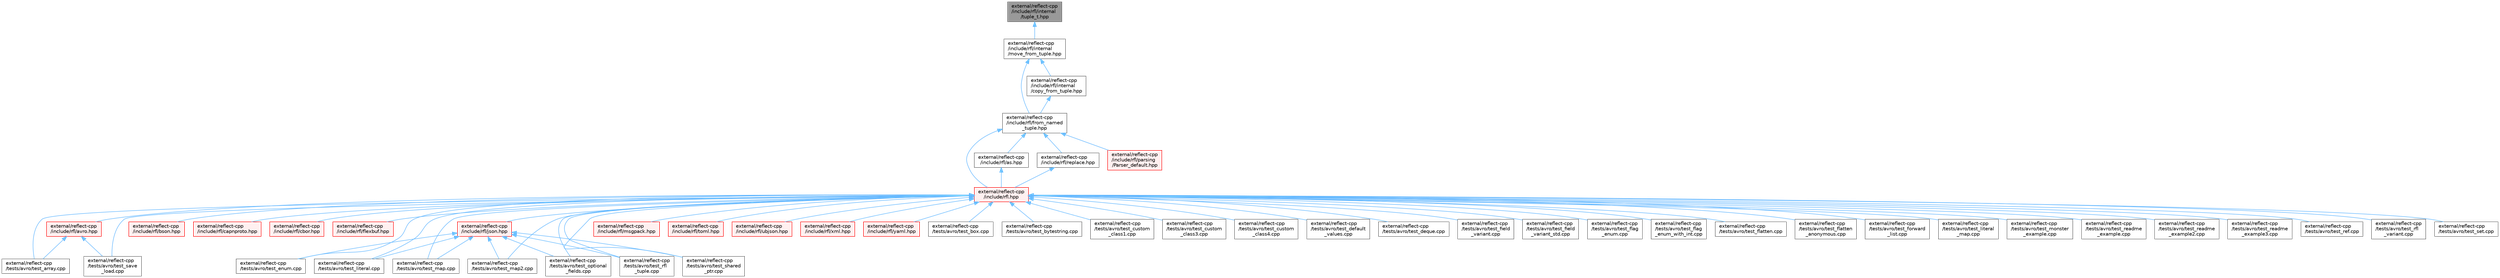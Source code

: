 digraph "external/reflect-cpp/include/rfl/internal/tuple_t.hpp"
{
 // LATEX_PDF_SIZE
  bgcolor="transparent";
  edge [fontname=Helvetica,fontsize=10,labelfontname=Helvetica,labelfontsize=10];
  node [fontname=Helvetica,fontsize=10,shape=box,height=0.2,width=0.4];
  Node1 [id="Node000001",label="external/reflect-cpp\l/include/rfl/internal\l/tuple_t.hpp",height=0.2,width=0.4,color="gray40", fillcolor="grey60", style="filled", fontcolor="black",tooltip=" "];
  Node1 -> Node2 [id="edge1_Node000001_Node000002",dir="back",color="steelblue1",style="solid",tooltip=" "];
  Node2 [id="Node000002",label="external/reflect-cpp\l/include/rfl/internal\l/move_from_tuple.hpp",height=0.2,width=0.4,color="grey40", fillcolor="white", style="filled",URL="$move__from__tuple_8hpp.html",tooltip=" "];
  Node2 -> Node3 [id="edge2_Node000002_Node000003",dir="back",color="steelblue1",style="solid",tooltip=" "];
  Node3 [id="Node000003",label="external/reflect-cpp\l/include/rfl/from_named\l_tuple.hpp",height=0.2,width=0.4,color="grey40", fillcolor="white", style="filled",URL="$from__named__tuple_8hpp.html",tooltip=" "];
  Node3 -> Node4 [id="edge3_Node000003_Node000004",dir="back",color="steelblue1",style="solid",tooltip=" "];
  Node4 [id="Node000004",label="external/reflect-cpp\l/include/rfl.hpp",height=0.2,width=0.4,color="red", fillcolor="#FFF0F0", style="filled",URL="$rfl_8hpp.html",tooltip=" "];
  Node4 -> Node5 [id="edge4_Node000004_Node000005",dir="back",color="steelblue1",style="solid",tooltip=" "];
  Node5 [id="Node000005",label="external/reflect-cpp\l/include/rfl/avro.hpp",height=0.2,width=0.4,color="red", fillcolor="#FFF0F0", style="filled",URL="$avro_8hpp.html",tooltip=" "];
  Node5 -> Node12 [id="edge5_Node000005_Node000012",dir="back",color="steelblue1",style="solid",tooltip=" "];
  Node12 [id="Node000012",label="external/reflect-cpp\l/tests/avro/test_array.cpp",height=0.2,width=0.4,color="grey40", fillcolor="white", style="filled",URL="$avro_2test__array_8cpp.html",tooltip=" "];
  Node5 -> Node13 [id="edge6_Node000005_Node000013",dir="back",color="steelblue1",style="solid",tooltip=" "];
  Node13 [id="Node000013",label="external/reflect-cpp\l/tests/avro/test_save\l_load.cpp",height=0.2,width=0.4,color="grey40", fillcolor="white", style="filled",URL="$avro_2test__save__load_8cpp.html",tooltip=" "];
  Node4 -> Node59 [id="edge7_Node000004_Node000059",dir="back",color="steelblue1",style="solid",tooltip=" "];
  Node59 [id="Node000059",label="external/reflect-cpp\l/include/rfl/bson.hpp",height=0.2,width=0.4,color="red", fillcolor="#FFF0F0", style="filled",URL="$bson_8hpp.html",tooltip=" "];
  Node4 -> Node99 [id="edge8_Node000004_Node000099",dir="back",color="steelblue1",style="solid",tooltip=" "];
  Node99 [id="Node000099",label="external/reflect-cpp\l/include/rfl/capnproto.hpp",height=0.2,width=0.4,color="red", fillcolor="#FFF0F0", style="filled",URL="$capnproto_8hpp.html",tooltip=" "];
  Node4 -> Node146 [id="edge9_Node000004_Node000146",dir="back",color="steelblue1",style="solid",tooltip=" "];
  Node146 [id="Node000146",label="external/reflect-cpp\l/include/rfl/cbor.hpp",height=0.2,width=0.4,color="red", fillcolor="#FFF0F0", style="filled",URL="$cbor_8hpp.html",tooltip=" "];
  Node4 -> Node187 [id="edge10_Node000004_Node000187",dir="back",color="steelblue1",style="solid",tooltip=" "];
  Node187 [id="Node000187",label="external/reflect-cpp\l/include/rfl/flexbuf.hpp",height=0.2,width=0.4,color="red", fillcolor="#FFF0F0", style="filled",URL="$flexbuf_8hpp.html",tooltip=" "];
  Node4 -> Node227 [id="edge11_Node000004_Node000227",dir="back",color="steelblue1",style="solid",tooltip=" "];
  Node227 [id="Node000227",label="external/reflect-cpp\l/include/rfl/json.hpp",height=0.2,width=0.4,color="red", fillcolor="#FFF0F0", style="filled",URL="$reflect-cpp_2include_2rfl_2json_8hpp.html",tooltip=" "];
  Node227 -> Node26 [id="edge12_Node000227_Node000026",dir="back",color="steelblue1",style="solid",tooltip=" "];
  Node26 [id="Node000026",label="external/reflect-cpp\l/tests/avro/test_enum.cpp",height=0.2,width=0.4,color="grey40", fillcolor="white", style="filled",URL="$avro_2test__enum_8cpp.html",tooltip=" "];
  Node227 -> Node34 [id="edge13_Node000227_Node000034",dir="back",color="steelblue1",style="solid",tooltip=" "];
  Node34 [id="Node000034",label="external/reflect-cpp\l/tests/avro/test_literal.cpp",height=0.2,width=0.4,color="grey40", fillcolor="white", style="filled",URL="$avro_2test__literal_8cpp.html",tooltip=" "];
  Node227 -> Node36 [id="edge14_Node000227_Node000036",dir="back",color="steelblue1",style="solid",tooltip=" "];
  Node36 [id="Node000036",label="external/reflect-cpp\l/tests/avro/test_map.cpp",height=0.2,width=0.4,color="grey40", fillcolor="white", style="filled",URL="$avro_2test__map_8cpp.html",tooltip=" "];
  Node227 -> Node37 [id="edge15_Node000227_Node000037",dir="back",color="steelblue1",style="solid",tooltip=" "];
  Node37 [id="Node000037",label="external/reflect-cpp\l/tests/avro/test_map2.cpp",height=0.2,width=0.4,color="grey40", fillcolor="white", style="filled",URL="$avro_2test__map2_8cpp.html",tooltip=" "];
  Node227 -> Node39 [id="edge16_Node000227_Node000039",dir="back",color="steelblue1",style="solid",tooltip=" "];
  Node39 [id="Node000039",label="external/reflect-cpp\l/tests/avro/test_optional\l_fields.cpp",height=0.2,width=0.4,color="grey40", fillcolor="white", style="filled",URL="$avro_2test__optional__fields_8cpp.html",tooltip=" "];
  Node227 -> Node44 [id="edge17_Node000227_Node000044",dir="back",color="steelblue1",style="solid",tooltip=" "];
  Node44 [id="Node000044",label="external/reflect-cpp\l/tests/avro/test_rfl\l_tuple.cpp",height=0.2,width=0.4,color="grey40", fillcolor="white", style="filled",URL="$avro_2test__rfl__tuple_8cpp.html",tooltip=" "];
  Node227 -> Node47 [id="edge18_Node000227_Node000047",dir="back",color="steelblue1",style="solid",tooltip=" "];
  Node47 [id="Node000047",label="external/reflect-cpp\l/tests/avro/test_shared\l_ptr.cpp",height=0.2,width=0.4,color="grey40", fillcolor="white", style="filled",URL="$avro_2test__shared__ptr_8cpp.html",tooltip=" "];
  Node4 -> Node452 [id="edge19_Node000004_Node000452",dir="back",color="steelblue1",style="solid",tooltip=" "];
  Node452 [id="Node000452",label="external/reflect-cpp\l/include/rfl/msgpack.hpp",height=0.2,width=0.4,color="red", fillcolor="#FFF0F0", style="filled",URL="$msgpack_8hpp.html",tooltip=" "];
  Node4 -> Node495 [id="edge20_Node000004_Node000495",dir="back",color="steelblue1",style="solid",tooltip=" "];
  Node495 [id="Node000495",label="external/reflect-cpp\l/include/rfl/toml.hpp",height=0.2,width=0.4,color="red", fillcolor="#FFF0F0", style="filled",URL="$toml_8hpp.html",tooltip=" "];
  Node4 -> Node542 [id="edge21_Node000004_Node000542",dir="back",color="steelblue1",style="solid",tooltip=" "];
  Node542 [id="Node000542",label="external/reflect-cpp\l/include/rfl/ubjson.hpp",height=0.2,width=0.4,color="red", fillcolor="#FFF0F0", style="filled",URL="$ubjson_8hpp.html",tooltip=" "];
  Node4 -> Node583 [id="edge22_Node000004_Node000583",dir="back",color="steelblue1",style="solid",tooltip=" "];
  Node583 [id="Node000583",label="external/reflect-cpp\l/include/rfl/xml.hpp",height=0.2,width=0.4,color="red", fillcolor="#FFF0F0", style="filled",URL="$xml_8hpp.html",tooltip=" "];
  Node4 -> Node622 [id="edge23_Node000004_Node000622",dir="back",color="steelblue1",style="solid",tooltip=" "];
  Node622 [id="Node000622",label="external/reflect-cpp\l/include/rfl/yaml.hpp",height=0.2,width=0.4,color="red", fillcolor="#FFF0F0", style="filled",URL="$yaml_8hpp.html",tooltip=" "];
  Node4 -> Node12 [id="edge24_Node000004_Node000012",dir="back",color="steelblue1",style="solid",tooltip=" "];
  Node4 -> Node18 [id="edge25_Node000004_Node000018",dir="back",color="steelblue1",style="solid",tooltip=" "];
  Node18 [id="Node000018",label="external/reflect-cpp\l/tests/avro/test_box.cpp",height=0.2,width=0.4,color="grey40", fillcolor="white", style="filled",URL="$avro_2test__box_8cpp.html",tooltip=" "];
  Node4 -> Node19 [id="edge26_Node000004_Node000019",dir="back",color="steelblue1",style="solid",tooltip=" "];
  Node19 [id="Node000019",label="external/reflect-cpp\l/tests/avro/test_bytestring.cpp",height=0.2,width=0.4,color="grey40", fillcolor="white", style="filled",URL="$avro_2test__bytestring_8cpp.html",tooltip=" "];
  Node4 -> Node21 [id="edge27_Node000004_Node000021",dir="back",color="steelblue1",style="solid",tooltip=" "];
  Node21 [id="Node000021",label="external/reflect-cpp\l/tests/avro/test_custom\l_class1.cpp",height=0.2,width=0.4,color="grey40", fillcolor="white", style="filled",URL="$avro_2test__custom__class1_8cpp.html",tooltip=" "];
  Node4 -> Node22 [id="edge28_Node000004_Node000022",dir="back",color="steelblue1",style="solid",tooltip=" "];
  Node22 [id="Node000022",label="external/reflect-cpp\l/tests/avro/test_custom\l_class3.cpp",height=0.2,width=0.4,color="grey40", fillcolor="white", style="filled",URL="$avro_2test__custom__class3_8cpp.html",tooltip=" "];
  Node4 -> Node23 [id="edge29_Node000004_Node000023",dir="back",color="steelblue1",style="solid",tooltip=" "];
  Node23 [id="Node000023",label="external/reflect-cpp\l/tests/avro/test_custom\l_class4.cpp",height=0.2,width=0.4,color="grey40", fillcolor="white", style="filled",URL="$avro_2test__custom__class4_8cpp.html",tooltip=" "];
  Node4 -> Node24 [id="edge30_Node000004_Node000024",dir="back",color="steelblue1",style="solid",tooltip=" "];
  Node24 [id="Node000024",label="external/reflect-cpp\l/tests/avro/test_default\l_values.cpp",height=0.2,width=0.4,color="grey40", fillcolor="white", style="filled",URL="$avro_2test__default__values_8cpp.html",tooltip=" "];
  Node4 -> Node25 [id="edge31_Node000004_Node000025",dir="back",color="steelblue1",style="solid",tooltip=" "];
  Node25 [id="Node000025",label="external/reflect-cpp\l/tests/avro/test_deque.cpp",height=0.2,width=0.4,color="grey40", fillcolor="white", style="filled",URL="$avro_2test__deque_8cpp.html",tooltip=" "];
  Node4 -> Node26 [id="edge32_Node000004_Node000026",dir="back",color="steelblue1",style="solid",tooltip=" "];
  Node4 -> Node27 [id="edge33_Node000004_Node000027",dir="back",color="steelblue1",style="solid",tooltip=" "];
  Node27 [id="Node000027",label="external/reflect-cpp\l/tests/avro/test_field\l_variant.cpp",height=0.2,width=0.4,color="grey40", fillcolor="white", style="filled",URL="$avro_2test__field__variant_8cpp.html",tooltip=" "];
  Node4 -> Node28 [id="edge34_Node000004_Node000028",dir="back",color="steelblue1",style="solid",tooltip=" "];
  Node28 [id="Node000028",label="external/reflect-cpp\l/tests/avro/test_field\l_variant_std.cpp",height=0.2,width=0.4,color="grey40", fillcolor="white", style="filled",URL="$avro_2test__field__variant__std_8cpp.html",tooltip=" "];
  Node4 -> Node29 [id="edge35_Node000004_Node000029",dir="back",color="steelblue1",style="solid",tooltip=" "];
  Node29 [id="Node000029",label="external/reflect-cpp\l/tests/avro/test_flag\l_enum.cpp",height=0.2,width=0.4,color="grey40", fillcolor="white", style="filled",URL="$avro_2test__flag__enum_8cpp.html",tooltip=" "];
  Node4 -> Node30 [id="edge36_Node000004_Node000030",dir="back",color="steelblue1",style="solid",tooltip=" "];
  Node30 [id="Node000030",label="external/reflect-cpp\l/tests/avro/test_flag\l_enum_with_int.cpp",height=0.2,width=0.4,color="grey40", fillcolor="white", style="filled",URL="$avro_2test__flag__enum__with__int_8cpp.html",tooltip=" "];
  Node4 -> Node31 [id="edge37_Node000004_Node000031",dir="back",color="steelblue1",style="solid",tooltip=" "];
  Node31 [id="Node000031",label="external/reflect-cpp\l/tests/avro/test_flatten.cpp",height=0.2,width=0.4,color="grey40", fillcolor="white", style="filled",URL="$avro_2test__flatten_8cpp.html",tooltip=" "];
  Node4 -> Node32 [id="edge38_Node000004_Node000032",dir="back",color="steelblue1",style="solid",tooltip=" "];
  Node32 [id="Node000032",label="external/reflect-cpp\l/tests/avro/test_flatten\l_anonymous.cpp",height=0.2,width=0.4,color="grey40", fillcolor="white", style="filled",URL="$avro_2test__flatten__anonymous_8cpp.html",tooltip=" "];
  Node4 -> Node33 [id="edge39_Node000004_Node000033",dir="back",color="steelblue1",style="solid",tooltip=" "];
  Node33 [id="Node000033",label="external/reflect-cpp\l/tests/avro/test_forward\l_list.cpp",height=0.2,width=0.4,color="grey40", fillcolor="white", style="filled",URL="$avro_2test__forward__list_8cpp.html",tooltip=" "];
  Node4 -> Node34 [id="edge40_Node000004_Node000034",dir="back",color="steelblue1",style="solid",tooltip=" "];
  Node4 -> Node35 [id="edge41_Node000004_Node000035",dir="back",color="steelblue1",style="solid",tooltip=" "];
  Node35 [id="Node000035",label="external/reflect-cpp\l/tests/avro/test_literal\l_map.cpp",height=0.2,width=0.4,color="grey40", fillcolor="white", style="filled",URL="$avro_2test__literal__map_8cpp.html",tooltip=" "];
  Node4 -> Node36 [id="edge42_Node000004_Node000036",dir="back",color="steelblue1",style="solid",tooltip=" "];
  Node4 -> Node37 [id="edge43_Node000004_Node000037",dir="back",color="steelblue1",style="solid",tooltip=" "];
  Node4 -> Node38 [id="edge44_Node000004_Node000038",dir="back",color="steelblue1",style="solid",tooltip=" "];
  Node38 [id="Node000038",label="external/reflect-cpp\l/tests/avro/test_monster\l_example.cpp",height=0.2,width=0.4,color="grey40", fillcolor="white", style="filled",URL="$avro_2test__monster__example_8cpp.html",tooltip=" "];
  Node4 -> Node39 [id="edge45_Node000004_Node000039",dir="back",color="steelblue1",style="solid",tooltip=" "];
  Node4 -> Node40 [id="edge46_Node000004_Node000040",dir="back",color="steelblue1",style="solid",tooltip=" "];
  Node40 [id="Node000040",label="external/reflect-cpp\l/tests/avro/test_readme\l_example.cpp",height=0.2,width=0.4,color="grey40", fillcolor="white", style="filled",URL="$avro_2test__readme__example_8cpp.html",tooltip=" "];
  Node4 -> Node41 [id="edge47_Node000004_Node000041",dir="back",color="steelblue1",style="solid",tooltip=" "];
  Node41 [id="Node000041",label="external/reflect-cpp\l/tests/avro/test_readme\l_example2.cpp",height=0.2,width=0.4,color="grey40", fillcolor="white", style="filled",URL="$avro_2test__readme__example2_8cpp.html",tooltip=" "];
  Node4 -> Node42 [id="edge48_Node000004_Node000042",dir="back",color="steelblue1",style="solid",tooltip=" "];
  Node42 [id="Node000042",label="external/reflect-cpp\l/tests/avro/test_readme\l_example3.cpp",height=0.2,width=0.4,color="grey40", fillcolor="white", style="filled",URL="$avro_2test__readme__example3_8cpp.html",tooltip=" "];
  Node4 -> Node43 [id="edge49_Node000004_Node000043",dir="back",color="steelblue1",style="solid",tooltip=" "];
  Node43 [id="Node000043",label="external/reflect-cpp\l/tests/avro/test_ref.cpp",height=0.2,width=0.4,color="grey40", fillcolor="white", style="filled",URL="$avro_2test__ref_8cpp.html",tooltip=" "];
  Node4 -> Node44 [id="edge50_Node000004_Node000044",dir="back",color="steelblue1",style="solid",tooltip=" "];
  Node4 -> Node45 [id="edge51_Node000004_Node000045",dir="back",color="steelblue1",style="solid",tooltip=" "];
  Node45 [id="Node000045",label="external/reflect-cpp\l/tests/avro/test_rfl\l_variant.cpp",height=0.2,width=0.4,color="grey40", fillcolor="white", style="filled",URL="$avro_2test__rfl__variant_8cpp.html",tooltip=" "];
  Node4 -> Node13 [id="edge52_Node000004_Node000013",dir="back",color="steelblue1",style="solid",tooltip=" "];
  Node4 -> Node46 [id="edge53_Node000004_Node000046",dir="back",color="steelblue1",style="solid",tooltip=" "];
  Node46 [id="Node000046",label="external/reflect-cpp\l/tests/avro/test_set.cpp",height=0.2,width=0.4,color="grey40", fillcolor="white", style="filled",URL="$avro_2test__set_8cpp.html",tooltip=" "];
  Node4 -> Node47 [id="edge54_Node000004_Node000047",dir="back",color="steelblue1",style="solid",tooltip=" "];
  Node3 -> Node668 [id="edge55_Node000003_Node000668",dir="back",color="steelblue1",style="solid",tooltip=" "];
  Node668 [id="Node000668",label="external/reflect-cpp\l/include/rfl/as.hpp",height=0.2,width=0.4,color="grey40", fillcolor="white", style="filled",URL="$as_8hpp.html",tooltip=" "];
  Node668 -> Node4 [id="edge56_Node000668_Node000004",dir="back",color="steelblue1",style="solid",tooltip=" "];
  Node3 -> Node669 [id="edge57_Node000003_Node000669",dir="back",color="steelblue1",style="solid",tooltip=" "];
  Node669 [id="Node000669",label="external/reflect-cpp\l/include/rfl/parsing\l/Parser_default.hpp",height=0.2,width=0.4,color="red", fillcolor="#FFF0F0", style="filled",URL="$_parser__default_8hpp.html",tooltip=" "];
  Node3 -> Node725 [id="edge58_Node000003_Node000725",dir="back",color="steelblue1",style="solid",tooltip=" "];
  Node725 [id="Node000725",label="external/reflect-cpp\l/include/rfl/replace.hpp",height=0.2,width=0.4,color="grey40", fillcolor="white", style="filled",URL="$replace_8hpp.html",tooltip=" "];
  Node725 -> Node4 [id="edge59_Node000725_Node000004",dir="back",color="steelblue1",style="solid",tooltip=" "];
  Node2 -> Node726 [id="edge60_Node000002_Node000726",dir="back",color="steelblue1",style="solid",tooltip=" "];
  Node726 [id="Node000726",label="external/reflect-cpp\l/include/rfl/internal\l/copy_from_tuple.hpp",height=0.2,width=0.4,color="grey40", fillcolor="white", style="filled",URL="$copy__from__tuple_8hpp.html",tooltip=" "];
  Node726 -> Node3 [id="edge61_Node000726_Node000003",dir="back",color="steelblue1",style="solid",tooltip=" "];
}
